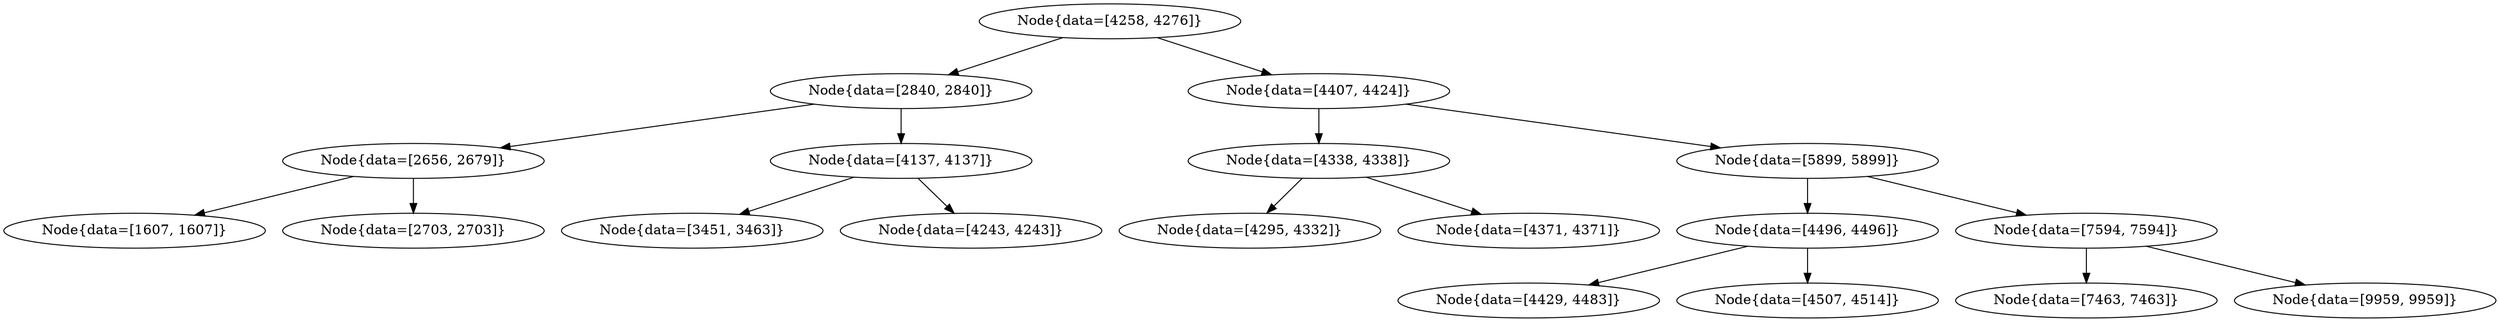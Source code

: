 digraph G{
1785111044 [label="Node{data=[4258, 4276]}"]
1785111044 -> 1482748887
1482748887 [label="Node{data=[2840, 2840]}"]
1482748887 -> 494894055
494894055 [label="Node{data=[2656, 2679]}"]
494894055 -> 1123226989
1123226989 [label="Node{data=[1607, 1607]}"]
494894055 -> 500885941
500885941 [label="Node{data=[2703, 2703]}"]
1482748887 -> 1115381650
1115381650 [label="Node{data=[4137, 4137]}"]
1115381650 -> 616412281
616412281 [label="Node{data=[3451, 3463]}"]
1115381650 -> 2118096382
2118096382 [label="Node{data=[4243, 4243]}"]
1785111044 -> 878861517
878861517 [label="Node{data=[4407, 4424]}"]
878861517 -> 746394140
746394140 [label="Node{data=[4338, 4338]}"]
746394140 -> 1705665942
1705665942 [label="Node{data=[4295, 4332]}"]
746394140 -> 1731763384
1731763384 [label="Node{data=[4371, 4371]}"]
878861517 -> 1100619942
1100619942 [label="Node{data=[5899, 5899]}"]
1100619942 -> 87242619
87242619 [label="Node{data=[4496, 4496]}"]
87242619 -> 864248990
864248990 [label="Node{data=[4429, 4483]}"]
87242619 -> 285074186
285074186 [label="Node{data=[4507, 4514]}"]
1100619942 -> 15892131
15892131 [label="Node{data=[7594, 7594]}"]
15892131 -> 484841769
484841769 [label="Node{data=[7463, 7463]}"]
15892131 -> 879311295
879311295 [label="Node{data=[9959, 9959]}"]
}